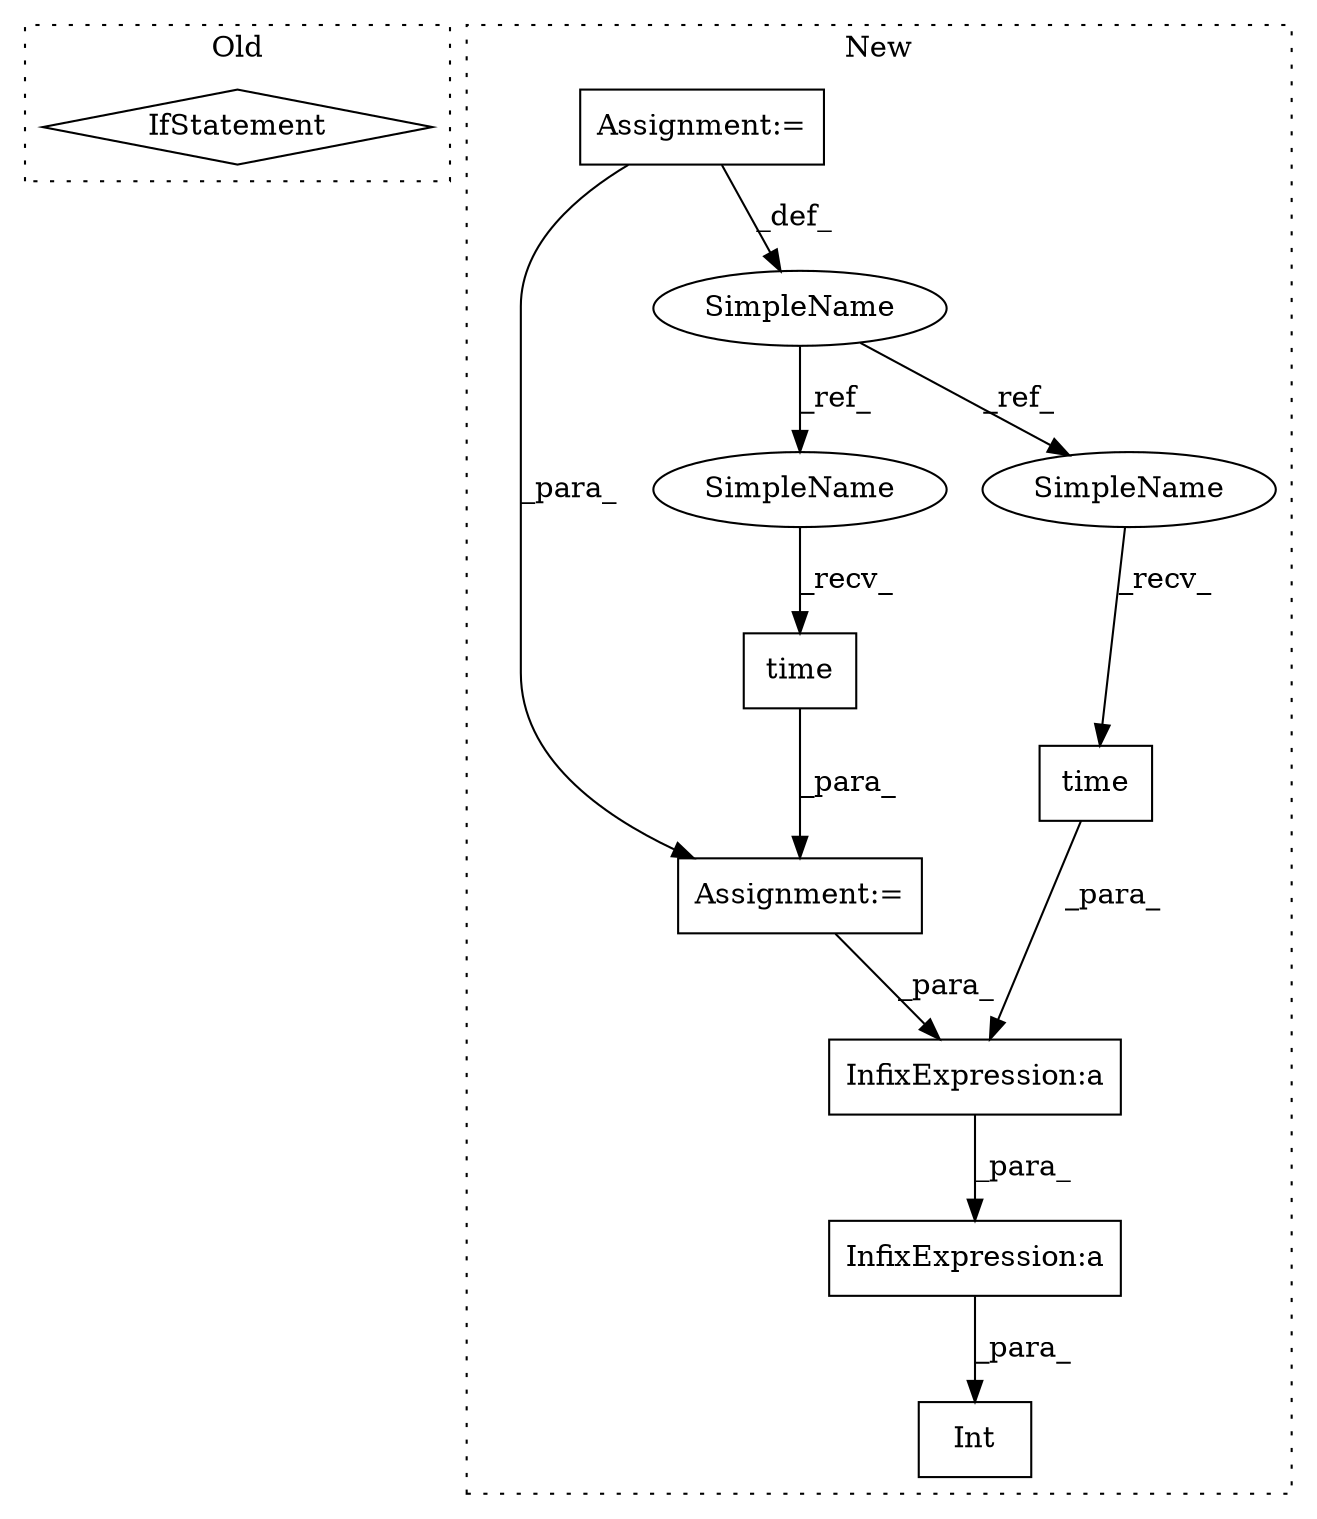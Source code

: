 digraph G {
subgraph cluster0 {
1 [label="IfStatement" a="25" s="1998" l="30" shape="diamond"];
label = "Old";
style="dotted";
}
subgraph cluster1 {
2 [label="time" a="32" s="2305" l="6" shape="box"];
3 [label="Assignment:=" a="7" s="2299" l="1" shape="box"];
4 [label="InfixExpression:a" a="27" s="2579" l="3" shape="box"];
5 [label="time" a="32" s="2573" l="6" shape="box"];
6 [label="SimpleName" a="42" s="2201" l="4" shape="ellipse"];
7 [label="Assignment:=" a="7" s="2201" l="4" shape="box"];
8 [label="InfixExpression:a" a="27" s="2564" l="3" shape="box"];
9 [label="Int" a="32" s="2559,2593" l="4,1" shape="box"];
10 [label="SimpleName" a="42" s="2568" l="4" shape="ellipse"];
11 [label="SimpleName" a="42" s="2300" l="4" shape="ellipse"];
label = "New";
style="dotted";
}
2 -> 3 [label="_para_"];
3 -> 4 [label="_para_"];
4 -> 8 [label="_para_"];
5 -> 4 [label="_para_"];
6 -> 11 [label="_ref_"];
6 -> 10 [label="_ref_"];
7 -> 3 [label="_para_"];
7 -> 6 [label="_def_"];
8 -> 9 [label="_para_"];
10 -> 5 [label="_recv_"];
11 -> 2 [label="_recv_"];
}